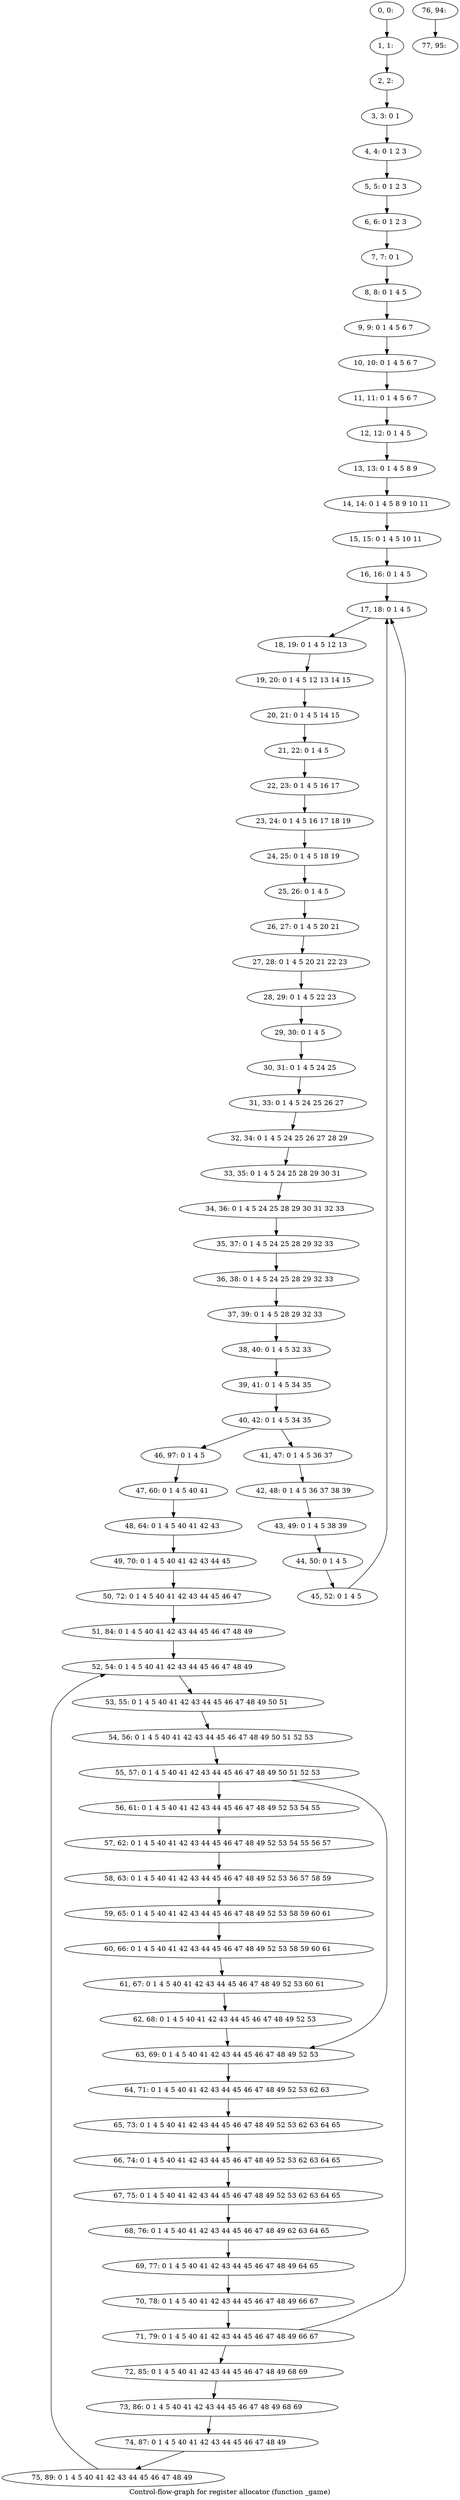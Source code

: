 digraph G {
graph [label="Control-flow-graph for register allocator (function _game)"]
0[label="0, 0: "];
1[label="1, 1: "];
2[label="2, 2: "];
3[label="3, 3: 0 1 "];
4[label="4, 4: 0 1 2 3 "];
5[label="5, 5: 0 1 2 3 "];
6[label="6, 6: 0 1 2 3 "];
7[label="7, 7: 0 1 "];
8[label="8, 8: 0 1 4 5 "];
9[label="9, 9: 0 1 4 5 6 7 "];
10[label="10, 10: 0 1 4 5 6 7 "];
11[label="11, 11: 0 1 4 5 6 7 "];
12[label="12, 12: 0 1 4 5 "];
13[label="13, 13: 0 1 4 5 8 9 "];
14[label="14, 14: 0 1 4 5 8 9 10 11 "];
15[label="15, 15: 0 1 4 5 10 11 "];
16[label="16, 16: 0 1 4 5 "];
17[label="17, 18: 0 1 4 5 "];
18[label="18, 19: 0 1 4 5 12 13 "];
19[label="19, 20: 0 1 4 5 12 13 14 15 "];
20[label="20, 21: 0 1 4 5 14 15 "];
21[label="21, 22: 0 1 4 5 "];
22[label="22, 23: 0 1 4 5 16 17 "];
23[label="23, 24: 0 1 4 5 16 17 18 19 "];
24[label="24, 25: 0 1 4 5 18 19 "];
25[label="25, 26: 0 1 4 5 "];
26[label="26, 27: 0 1 4 5 20 21 "];
27[label="27, 28: 0 1 4 5 20 21 22 23 "];
28[label="28, 29: 0 1 4 5 22 23 "];
29[label="29, 30: 0 1 4 5 "];
30[label="30, 31: 0 1 4 5 24 25 "];
31[label="31, 33: 0 1 4 5 24 25 26 27 "];
32[label="32, 34: 0 1 4 5 24 25 26 27 28 29 "];
33[label="33, 35: 0 1 4 5 24 25 28 29 30 31 "];
34[label="34, 36: 0 1 4 5 24 25 28 29 30 31 32 33 "];
35[label="35, 37: 0 1 4 5 24 25 28 29 32 33 "];
36[label="36, 38: 0 1 4 5 24 25 28 29 32 33 "];
37[label="37, 39: 0 1 4 5 28 29 32 33 "];
38[label="38, 40: 0 1 4 5 32 33 "];
39[label="39, 41: 0 1 4 5 34 35 "];
40[label="40, 42: 0 1 4 5 34 35 "];
41[label="41, 47: 0 1 4 5 36 37 "];
42[label="42, 48: 0 1 4 5 36 37 38 39 "];
43[label="43, 49: 0 1 4 5 38 39 "];
44[label="44, 50: 0 1 4 5 "];
45[label="45, 52: 0 1 4 5 "];
46[label="46, 97: 0 1 4 5 "];
47[label="47, 60: 0 1 4 5 40 41 "];
48[label="48, 64: 0 1 4 5 40 41 42 43 "];
49[label="49, 70: 0 1 4 5 40 41 42 43 44 45 "];
50[label="50, 72: 0 1 4 5 40 41 42 43 44 45 46 47 "];
51[label="51, 84: 0 1 4 5 40 41 42 43 44 45 46 47 48 49 "];
52[label="52, 54: 0 1 4 5 40 41 42 43 44 45 46 47 48 49 "];
53[label="53, 55: 0 1 4 5 40 41 42 43 44 45 46 47 48 49 50 51 "];
54[label="54, 56: 0 1 4 5 40 41 42 43 44 45 46 47 48 49 50 51 52 53 "];
55[label="55, 57: 0 1 4 5 40 41 42 43 44 45 46 47 48 49 50 51 52 53 "];
56[label="56, 61: 0 1 4 5 40 41 42 43 44 45 46 47 48 49 52 53 54 55 "];
57[label="57, 62: 0 1 4 5 40 41 42 43 44 45 46 47 48 49 52 53 54 55 56 57 "];
58[label="58, 63: 0 1 4 5 40 41 42 43 44 45 46 47 48 49 52 53 56 57 58 59 "];
59[label="59, 65: 0 1 4 5 40 41 42 43 44 45 46 47 48 49 52 53 58 59 60 61 "];
60[label="60, 66: 0 1 4 5 40 41 42 43 44 45 46 47 48 49 52 53 58 59 60 61 "];
61[label="61, 67: 0 1 4 5 40 41 42 43 44 45 46 47 48 49 52 53 60 61 "];
62[label="62, 68: 0 1 4 5 40 41 42 43 44 45 46 47 48 49 52 53 "];
63[label="63, 69: 0 1 4 5 40 41 42 43 44 45 46 47 48 49 52 53 "];
64[label="64, 71: 0 1 4 5 40 41 42 43 44 45 46 47 48 49 52 53 62 63 "];
65[label="65, 73: 0 1 4 5 40 41 42 43 44 45 46 47 48 49 52 53 62 63 64 65 "];
66[label="66, 74: 0 1 4 5 40 41 42 43 44 45 46 47 48 49 52 53 62 63 64 65 "];
67[label="67, 75: 0 1 4 5 40 41 42 43 44 45 46 47 48 49 52 53 62 63 64 65 "];
68[label="68, 76: 0 1 4 5 40 41 42 43 44 45 46 47 48 49 62 63 64 65 "];
69[label="69, 77: 0 1 4 5 40 41 42 43 44 45 46 47 48 49 64 65 "];
70[label="70, 78: 0 1 4 5 40 41 42 43 44 45 46 47 48 49 66 67 "];
71[label="71, 79: 0 1 4 5 40 41 42 43 44 45 46 47 48 49 66 67 "];
72[label="72, 85: 0 1 4 5 40 41 42 43 44 45 46 47 48 49 68 69 "];
73[label="73, 86: 0 1 4 5 40 41 42 43 44 45 46 47 48 49 68 69 "];
74[label="74, 87: 0 1 4 5 40 41 42 43 44 45 46 47 48 49 "];
75[label="75, 89: 0 1 4 5 40 41 42 43 44 45 46 47 48 49 "];
76[label="76, 94: "];
77[label="77, 95: "];
0->1 ;
1->2 ;
2->3 ;
3->4 ;
4->5 ;
5->6 ;
6->7 ;
7->8 ;
8->9 ;
9->10 ;
10->11 ;
11->12 ;
12->13 ;
13->14 ;
14->15 ;
15->16 ;
16->17 ;
17->18 ;
18->19 ;
19->20 ;
20->21 ;
21->22 ;
22->23 ;
23->24 ;
24->25 ;
25->26 ;
26->27 ;
27->28 ;
28->29 ;
29->30 ;
30->31 ;
31->32 ;
32->33 ;
33->34 ;
34->35 ;
35->36 ;
36->37 ;
37->38 ;
38->39 ;
39->40 ;
40->41 ;
40->46 ;
41->42 ;
42->43 ;
43->44 ;
44->45 ;
45->17 ;
46->47 ;
47->48 ;
48->49 ;
49->50 ;
50->51 ;
51->52 ;
52->53 ;
53->54 ;
54->55 ;
55->56 ;
55->63 ;
56->57 ;
57->58 ;
58->59 ;
59->60 ;
60->61 ;
61->62 ;
62->63 ;
63->64 ;
64->65 ;
65->66 ;
66->67 ;
67->68 ;
68->69 ;
69->70 ;
70->71 ;
71->72 ;
71->17 ;
72->73 ;
73->74 ;
74->75 ;
75->52 ;
76->77 ;
}
